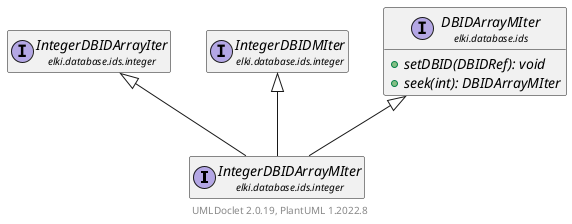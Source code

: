 @startuml
    remove .*\.(Instance|Par|Parameterizer|Factory)$
    set namespaceSeparator none
    hide empty fields
    hide empty methods

    interface "<size:14>IntegerDBIDArrayMIter\n<size:10>elki.database.ids.integer" as elki.database.ids.integer.IntegerDBIDArrayMIter [[IntegerDBIDArrayMIter.html]]

    interface "<size:14>IntegerDBIDArrayIter\n<size:10>elki.database.ids.integer" as elki.database.ids.integer.IntegerDBIDArrayIter [[IntegerDBIDArrayIter.html]]
    interface "<size:14>IntegerDBIDMIter\n<size:10>elki.database.ids.integer" as elki.database.ids.integer.IntegerDBIDMIter [[IntegerDBIDMIter.html]]
    interface "<size:14>DBIDArrayMIter\n<size:10>elki.database.ids" as elki.database.ids.DBIDArrayMIter [[../DBIDArrayMIter.html]] {
        {abstract} +setDBID(DBIDRef): void
        {abstract} +seek(int): DBIDArrayMIter
    }

    elki.database.ids.integer.IntegerDBIDArrayIter <|-- elki.database.ids.integer.IntegerDBIDArrayMIter
    elki.database.ids.integer.IntegerDBIDMIter <|-- elki.database.ids.integer.IntegerDBIDArrayMIter
    elki.database.ids.DBIDArrayMIter <|-- elki.database.ids.integer.IntegerDBIDArrayMIter

    center footer UMLDoclet 2.0.19, PlantUML 1.2022.8
@enduml
